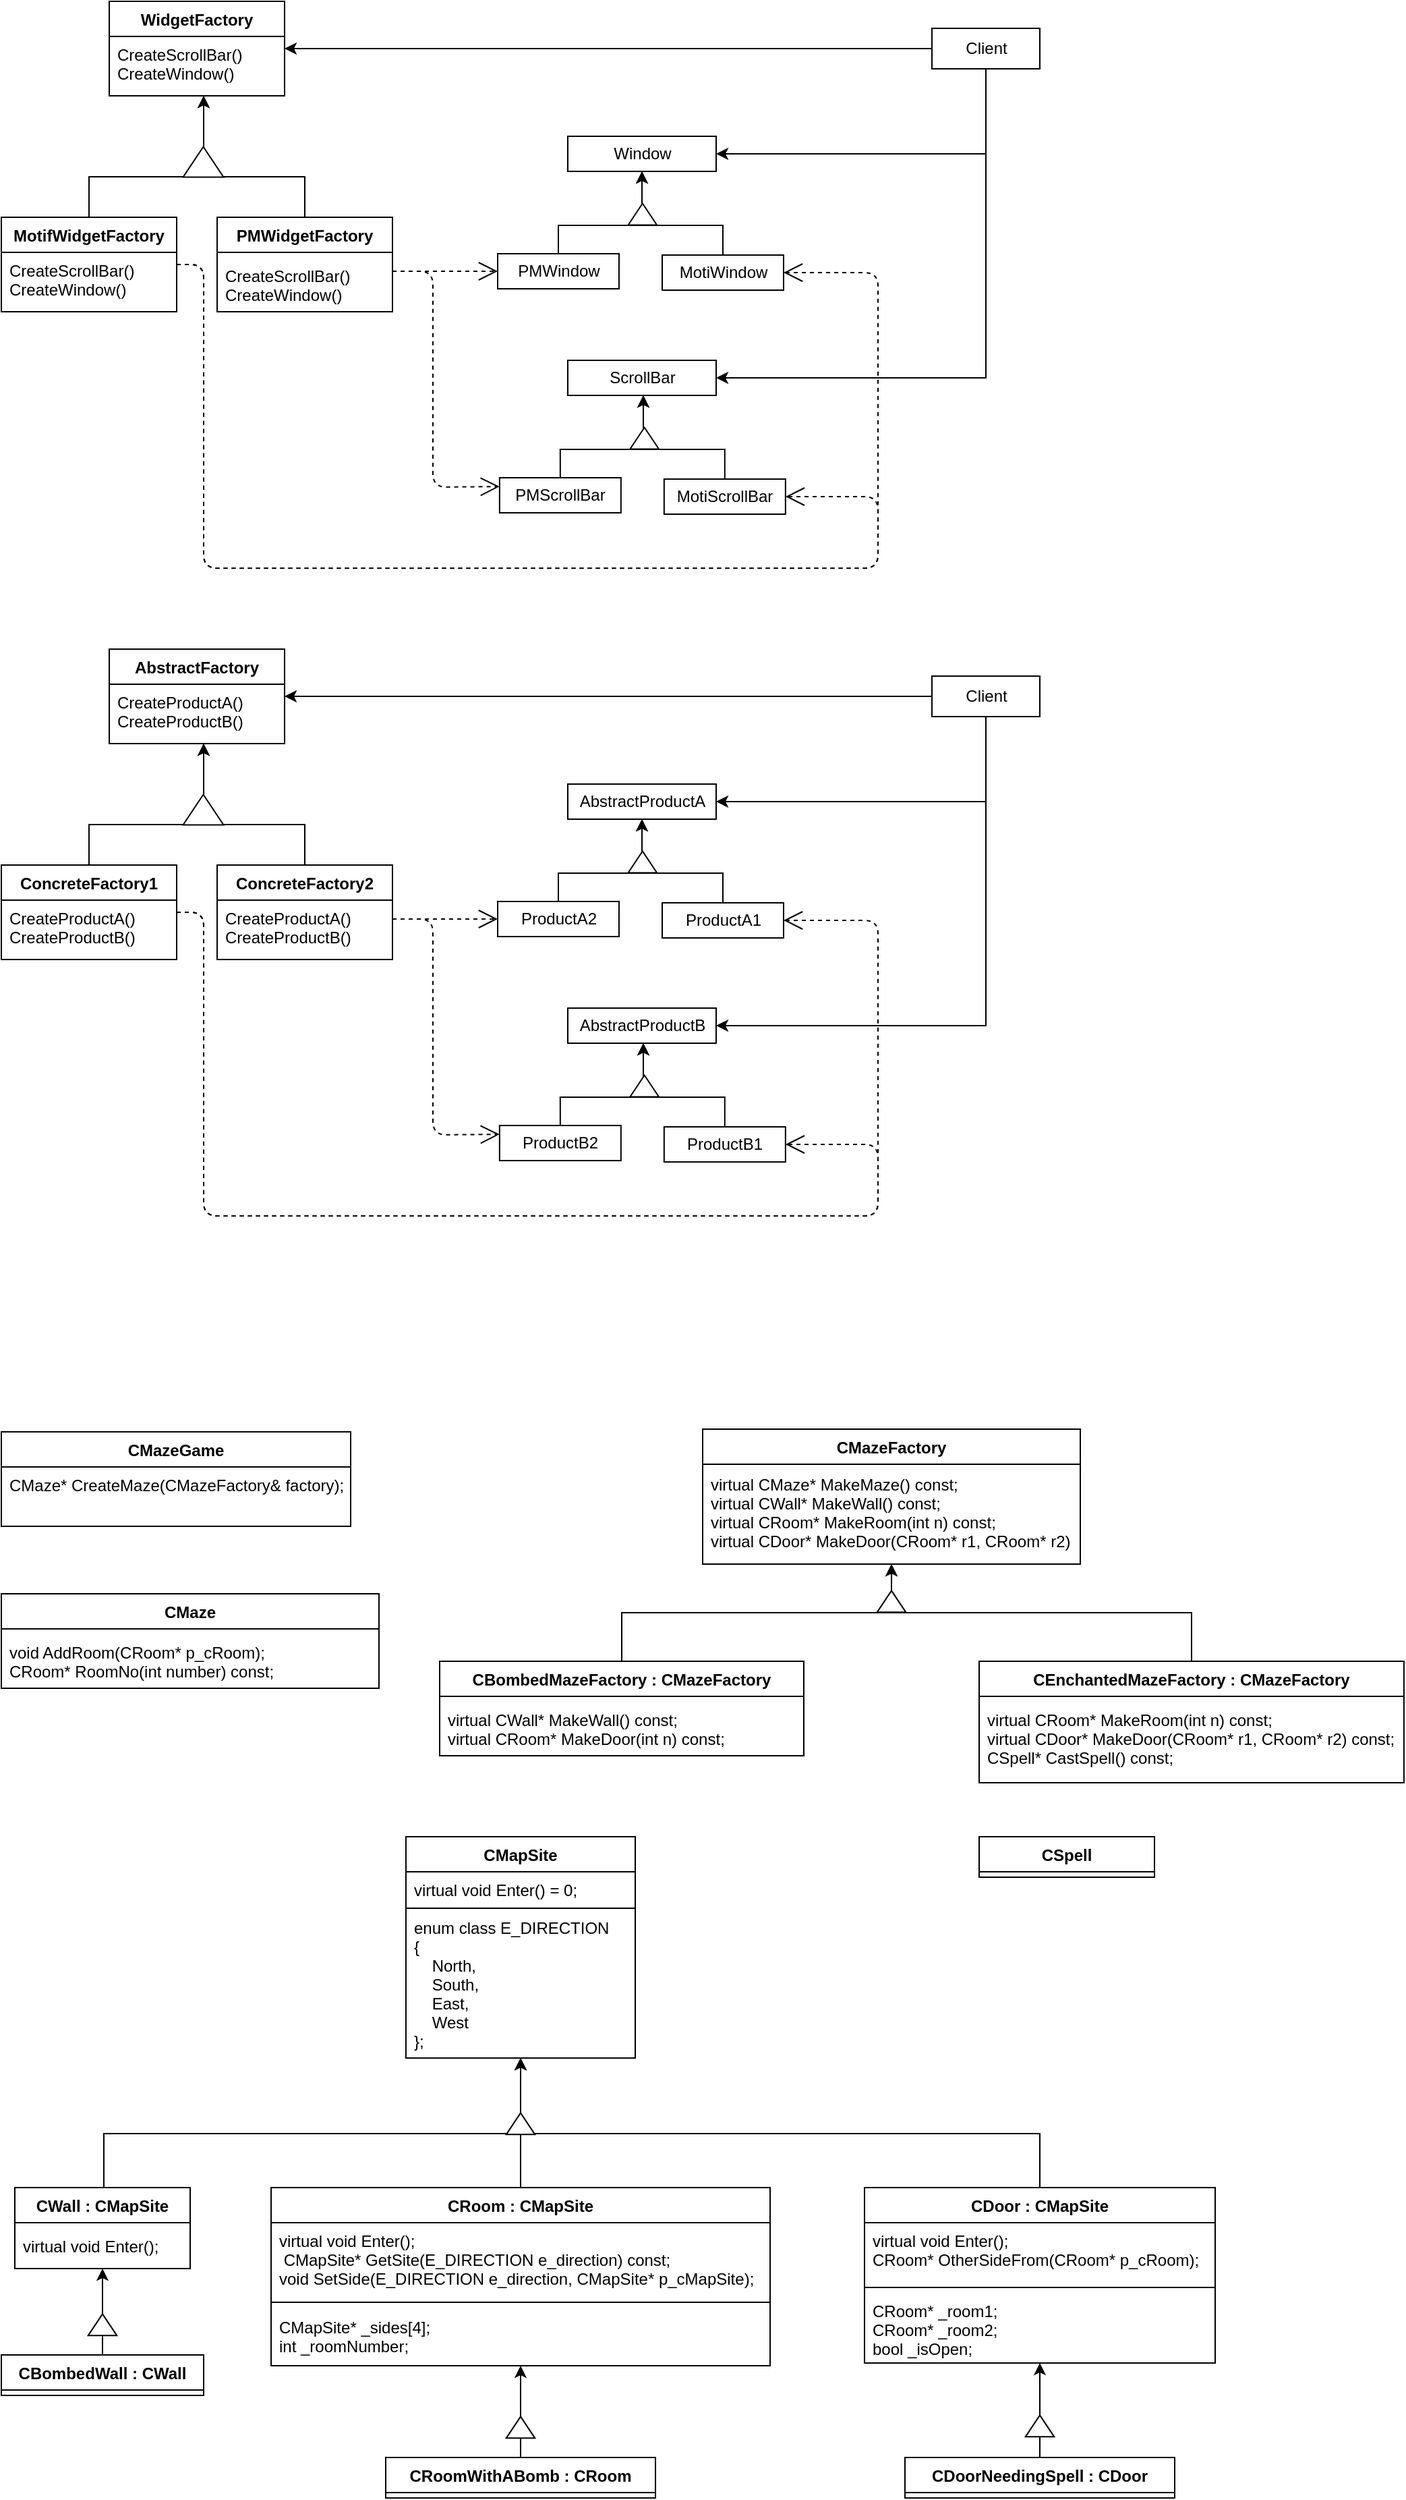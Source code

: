 <mxfile version="12.6.5" type="device"><diagram id="WYvDIRrpZJEHcriCVdlu" name="Page-1"><mxGraphModel dx="1422" dy="822" grid="1" gridSize="10" guides="1" tooltips="1" connect="1" arrows="1" fold="1" page="1" pageScale="1" pageWidth="827" pageHeight="1169" math="0" shadow="0"><root><mxCell id="0"/><mxCell id="1" parent="0"/><mxCell id="-OytmBLKuF7mOMC4bz4j-1" value="AbstractFactory" style="swimlane;fontStyle=1;align=center;verticalAlign=top;childLayout=stackLayout;horizontal=1;startSize=26;horizontalStack=0;resizeParent=1;resizeParentMax=0;resizeLast=0;collapsible=1;marginBottom=0;" parent="1" vertex="1"><mxGeometry x="121" y="520" width="130" height="70" as="geometry"/></mxCell><mxCell id="-OytmBLKuF7mOMC4bz4j-2" value="" style="edgeStyle=orthogonalEdgeStyle;rounded=0;orthogonalLoop=1;jettySize=auto;html=1;entryX=1;entryY=0.5;entryDx=0;entryDy=0;" parent="1" source="-OytmBLKuF7mOMC4bz4j-4" target="-OytmBLKuF7mOMC4bz4j-1" edge="1"><mxGeometry relative="1" as="geometry"><mxPoint x="341" y="530" as="targetPoint"/></mxGeometry></mxCell><mxCell id="-OytmBLKuF7mOMC4bz4j-3" value="" style="edgeStyle=orthogonalEdgeStyle;rounded=0;orthogonalLoop=1;jettySize=auto;html=1;entryX=1;entryY=0.5;entryDx=0;entryDy=0;" parent="1" source="-OytmBLKuF7mOMC4bz4j-4" target="-OytmBLKuF7mOMC4bz4j-12" edge="1"><mxGeometry relative="1" as="geometry"><mxPoint x="771" y="650" as="targetPoint"/><Array as="points"><mxPoint x="771" y="633"/></Array></mxGeometry></mxCell><mxCell id="-OytmBLKuF7mOMC4bz4j-4" value="Client" style="html=1;" parent="1" vertex="1"><mxGeometry x="731" y="540" width="80" height="30" as="geometry"/></mxCell><mxCell id="-OytmBLKuF7mOMC4bz4j-5" value="" style="edgeStyle=orthogonalEdgeStyle;rounded=0;orthogonalLoop=1;jettySize=auto;html=1;exitX=0.5;exitY=0;exitDx=0;exitDy=0;" parent="1" source="-OytmBLKuF7mOMC4bz4j-6" edge="1"><mxGeometry relative="1" as="geometry"><mxPoint x="191" y="590" as="targetPoint"/><Array as="points"><mxPoint x="106" y="650"/><mxPoint x="191" y="650"/></Array></mxGeometry></mxCell><mxCell id="-OytmBLKuF7mOMC4bz4j-6" value="ConcreteFactory1" style="swimlane;fontStyle=1;align=center;verticalAlign=top;childLayout=stackLayout;horizontal=1;startSize=26;horizontalStack=0;resizeParent=1;resizeParentMax=0;resizeLast=0;collapsible=1;marginBottom=0;" parent="1" vertex="1"><mxGeometry x="41" y="680" width="130" height="70" as="geometry"/></mxCell><mxCell id="-OytmBLKuF7mOMC4bz4j-7" value="ConcreteFactory2" style="swimlane;fontStyle=1;align=center;verticalAlign=top;childLayout=stackLayout;horizontal=1;startSize=26;horizontalStack=0;resizeParent=1;resizeParentMax=0;resizeLast=0;collapsible=1;marginBottom=0;" parent="1" vertex="1"><mxGeometry x="201" y="680" width="130" height="70" as="geometry"/></mxCell><mxCell id="-OytmBLKuF7mOMC4bz4j-8" value="CreateProductA()&#10;CreateProductB()" style="text;strokeColor=none;fillColor=none;align=left;verticalAlign=top;spacingLeft=4;spacingRight=4;overflow=hidden;rotatable=0;points=[[0,0.5],[1,0.5]];portConstraint=eastwest;" parent="1" vertex="1"><mxGeometry x="121" y="546" width="130" height="44" as="geometry"/></mxCell><mxCell id="-OytmBLKuF7mOMC4bz4j-9" value="" style="edgeStyle=orthogonalEdgeStyle;rounded=0;orthogonalLoop=1;jettySize=auto;html=1;exitX=0.5;exitY=0;exitDx=0;exitDy=0;" parent="1" source="-OytmBLKuF7mOMC4bz4j-7" edge="1"><mxGeometry relative="1" as="geometry"><mxPoint x="116" y="690" as="sourcePoint"/><mxPoint x="191" y="590" as="targetPoint"/><Array as="points"><mxPoint x="266" y="650"/><mxPoint x="191" y="650"/></Array></mxGeometry></mxCell><mxCell id="-OytmBLKuF7mOMC4bz4j-10" value="" style="triangle;whiteSpace=wrap;html=1;rotation=-90;" parent="1" vertex="1"><mxGeometry x="179.5" y="624" width="22.5" height="30" as="geometry"/></mxCell><mxCell id="-OytmBLKuF7mOMC4bz4j-11" value="" style="endArrow=open;endSize=12;dashed=1;html=1;entryX=0;entryY=0.5;entryDx=0;entryDy=0;" parent="1" target="-OytmBLKuF7mOMC4bz4j-15" edge="1"><mxGeometry x="0.125" y="10" width="160" relative="1" as="geometry"><mxPoint x="331" y="720" as="sourcePoint"/><mxPoint x="179.5" y="910" as="targetPoint"/><mxPoint as="offset"/></mxGeometry></mxCell><mxCell id="-OytmBLKuF7mOMC4bz4j-12" value="AbstractProductA" style="html=1;" parent="1" vertex="1"><mxGeometry x="461" y="620" width="110" height="26" as="geometry"/></mxCell><mxCell id="-OytmBLKuF7mOMC4bz4j-13" value="" style="edgeStyle=orthogonalEdgeStyle;rounded=0;orthogonalLoop=1;jettySize=auto;html=1;entryX=1;entryY=0.5;entryDx=0;entryDy=0;exitX=0.5;exitY=1;exitDx=0;exitDy=0;" parent="1" source="-OytmBLKuF7mOMC4bz4j-4" target="-OytmBLKuF7mOMC4bz4j-14" edge="1"><mxGeometry relative="1" as="geometry"><mxPoint x="781" y="580" as="sourcePoint"/><mxPoint x="581" y="647" as="targetPoint"/><Array as="points"><mxPoint x="771" y="799"/></Array></mxGeometry></mxCell><mxCell id="-OytmBLKuF7mOMC4bz4j-14" value="AbstractProductB" style="html=1;" parent="1" vertex="1"><mxGeometry x="461" y="786" width="110" height="26" as="geometry"/></mxCell><mxCell id="-OytmBLKuF7mOMC4bz4j-15" value="ProductA2" style="html=1;" parent="1" vertex="1"><mxGeometry x="409" y="707" width="90" height="26" as="geometry"/></mxCell><mxCell id="-OytmBLKuF7mOMC4bz4j-16" value="ProductA1" style="html=1;" parent="1" vertex="1"><mxGeometry x="531" y="708" width="90" height="26" as="geometry"/></mxCell><mxCell id="-OytmBLKuF7mOMC4bz4j-17" value="" style="edgeStyle=orthogonalEdgeStyle;rounded=0;orthogonalLoop=1;jettySize=auto;html=1;exitX=0.5;exitY=0;exitDx=0;exitDy=0;entryX=0.5;entryY=1;entryDx=0;entryDy=0;" parent="1" source="-OytmBLKuF7mOMC4bz4j-15" target="-OytmBLKuF7mOMC4bz4j-12" edge="1"><mxGeometry relative="1" as="geometry"><mxPoint x="431" y="736" as="sourcePoint"/><mxPoint x="516" y="646" as="targetPoint"/><Array as="points"><mxPoint x="454" y="686"/><mxPoint x="516" y="686"/></Array></mxGeometry></mxCell><mxCell id="-OytmBLKuF7mOMC4bz4j-18" value="" style="edgeStyle=orthogonalEdgeStyle;rounded=0;orthogonalLoop=1;jettySize=auto;html=1;exitX=0.5;exitY=0;exitDx=0;exitDy=0;entryX=0.5;entryY=1;entryDx=0;entryDy=0;" parent="1" source="-OytmBLKuF7mOMC4bz4j-16" target="-OytmBLKuF7mOMC4bz4j-12" edge="1"><mxGeometry relative="1" as="geometry"><mxPoint x="591" y="736" as="sourcePoint"/><mxPoint x="516" y="646" as="targetPoint"/><Array as="points"><mxPoint x="576" y="686"/><mxPoint x="516" y="686"/></Array></mxGeometry></mxCell><mxCell id="-OytmBLKuF7mOMC4bz4j-19" value="" style="triangle;whiteSpace=wrap;html=1;rotation=-90;" parent="1" vertex="1"><mxGeometry x="508.42" y="667.08" width="16" height="21.33" as="geometry"/></mxCell><mxCell id="-OytmBLKuF7mOMC4bz4j-20" value="ProductB2" style="html=1;" parent="1" vertex="1"><mxGeometry x="410.42" y="873" width="90" height="26" as="geometry"/></mxCell><mxCell id="-OytmBLKuF7mOMC4bz4j-21" value="ProductB1" style="html=1;" parent="1" vertex="1"><mxGeometry x="532.42" y="874" width="90" height="26" as="geometry"/></mxCell><mxCell id="-OytmBLKuF7mOMC4bz4j-22" value="" style="edgeStyle=orthogonalEdgeStyle;rounded=0;orthogonalLoop=1;jettySize=auto;html=1;exitX=0.5;exitY=0;exitDx=0;exitDy=0;" parent="1" source="-OytmBLKuF7mOMC4bz4j-20" target="-OytmBLKuF7mOMC4bz4j-14" edge="1"><mxGeometry relative="1" as="geometry"><mxPoint x="432.42" y="902" as="sourcePoint"/><mxPoint x="517.42" y="812" as="targetPoint"/><Array as="points"><mxPoint x="455" y="852"/><mxPoint x="517" y="852"/></Array></mxGeometry></mxCell><mxCell id="-OytmBLKuF7mOMC4bz4j-23" value="" style="edgeStyle=orthogonalEdgeStyle;rounded=0;orthogonalLoop=1;jettySize=auto;html=1;exitX=0.5;exitY=0;exitDx=0;exitDy=0;" parent="1" source="-OytmBLKuF7mOMC4bz4j-21" target="-OytmBLKuF7mOMC4bz4j-14" edge="1"><mxGeometry relative="1" as="geometry"><mxPoint x="592.42" y="902" as="sourcePoint"/><mxPoint x="517" y="812" as="targetPoint"/><Array as="points"><mxPoint x="577" y="852"/><mxPoint x="517" y="852"/></Array></mxGeometry></mxCell><mxCell id="-OytmBLKuF7mOMC4bz4j-24" value="" style="triangle;whiteSpace=wrap;html=1;rotation=-90;" parent="1" vertex="1"><mxGeometry x="509.84" y="833.08" width="16" height="21.33" as="geometry"/></mxCell><mxCell id="-OytmBLKuF7mOMC4bz4j-25" value="" style="endArrow=open;endSize=12;dashed=1;html=1;entryX=1;entryY=0.5;entryDx=0;entryDy=0;exitX=1;exitY=0.5;exitDx=0;exitDy=0;" parent="1" source="-OytmBLKuF7mOMC4bz4j-6" target="-OytmBLKuF7mOMC4bz4j-16" edge="1"><mxGeometry x="0.125" y="10" width="160" relative="1" as="geometry"><mxPoint x="171" y="820" as="sourcePoint"/><mxPoint x="186" y="1040" as="targetPoint"/><mxPoint as="offset"/><Array as="points"><mxPoint x="191" y="715"/><mxPoint x="191" y="940"/><mxPoint x="691" y="940"/><mxPoint x="691" y="721"/></Array></mxGeometry></mxCell><mxCell id="-OytmBLKuF7mOMC4bz4j-26" value="CreateProductA()&#10;CreateProductB()" style="text;strokeColor=none;fillColor=none;align=left;verticalAlign=top;spacingLeft=4;spacingRight=4;overflow=hidden;rotatable=0;points=[[0,0.5],[1,0.5]];portConstraint=eastwest;" parent="1" vertex="1"><mxGeometry x="41" y="706" width="130" height="44" as="geometry"/></mxCell><mxCell id="-OytmBLKuF7mOMC4bz4j-27" value="" style="endArrow=open;endSize=12;dashed=1;html=1;entryX=1;entryY=0.5;entryDx=0;entryDy=0;exitX=1;exitY=0.5;exitDx=0;exitDy=0;" parent="1" source="-OytmBLKuF7mOMC4bz4j-6" target="-OytmBLKuF7mOMC4bz4j-21" edge="1"><mxGeometry x="0.125" y="10" width="160" relative="1" as="geometry"><mxPoint x="181" y="725" as="sourcePoint"/><mxPoint x="631" y="735" as="targetPoint"/><mxPoint as="offset"/><Array as="points"><mxPoint x="191" y="715"/><mxPoint x="191" y="940"/><mxPoint x="691" y="940"/><mxPoint x="691" y="887"/></Array></mxGeometry></mxCell><mxCell id="-OytmBLKuF7mOMC4bz4j-28" value="CreateProductA()&#10;CreateProductB()" style="text;strokeColor=none;fillColor=none;align=left;verticalAlign=top;spacingLeft=4;spacingRight=4;overflow=hidden;rotatable=0;points=[[0,0.5],[1,0.5]];portConstraint=eastwest;" parent="1" vertex="1"><mxGeometry x="201" y="706" width="130" height="44" as="geometry"/></mxCell><mxCell id="-OytmBLKuF7mOMC4bz4j-29" value="" style="endArrow=open;endSize=12;dashed=1;html=1;entryX=0;entryY=0.25;entryDx=0;entryDy=0;" parent="1" target="-OytmBLKuF7mOMC4bz4j-20" edge="1"><mxGeometry x="0.125" y="10" width="160" relative="1" as="geometry"><mxPoint x="331" y="720" as="sourcePoint"/><mxPoint x="419" y="730" as="targetPoint"/><mxPoint as="offset"/><Array as="points"><mxPoint x="361" y="720"/><mxPoint x="361" y="880"/></Array></mxGeometry></mxCell><mxCell id="EWO7TL9kojjKAbpboiZE-7" value="" style="group" parent="1" vertex="1" connectable="0"><mxGeometry x="41" y="1100" width="259" height="70" as="geometry"/></mxCell><mxCell id="EWO7TL9kojjKAbpboiZE-1" value="CMazeGame" style="swimlane;fontStyle=1;align=center;verticalAlign=top;childLayout=stackLayout;horizontal=1;startSize=26;horizontalStack=0;resizeParent=1;resizeParentMax=0;resizeLast=0;collapsible=1;marginBottom=0;" parent="EWO7TL9kojjKAbpboiZE-7" vertex="1"><mxGeometry width="259" height="70" as="geometry"/></mxCell><mxCell id="EWO7TL9kojjKAbpboiZE-2" value="CMaze* CreateMaze(CMazeFactory&amp; factory);" style="text;strokeColor=none;fillColor=none;align=left;verticalAlign=top;spacingLeft=4;spacingRight=4;overflow=hidden;rotatable=0;points=[[0,0.5],[1,0.5]];portConstraint=eastwest;" parent="EWO7TL9kojjKAbpboiZE-7" vertex="1"><mxGeometry y="26" width="259" height="44" as="geometry"/></mxCell><mxCell id="EWO7TL9kojjKAbpboiZE-8" value="" style="group" parent="1" vertex="1" connectable="0"><mxGeometry x="561" y="1098" width="280" height="100" as="geometry"/></mxCell><mxCell id="EWO7TL9kojjKAbpboiZE-9" value="CMazeFactory" style="swimlane;fontStyle=1;align=center;verticalAlign=top;childLayout=stackLayout;horizontal=1;startSize=26;horizontalStack=0;resizeParent=1;resizeParentMax=0;resizeLast=0;collapsible=1;marginBottom=0;" parent="EWO7TL9kojjKAbpboiZE-8" vertex="1"><mxGeometry width="280" height="100.0" as="geometry"/></mxCell><mxCell id="EWO7TL9kojjKAbpboiZE-11" value="" style="group" parent="1" vertex="1" connectable="0"><mxGeometry x="41" y="1220" width="280" height="70" as="geometry"/></mxCell><mxCell id="EWO7TL9kojjKAbpboiZE-12" value="CMaze" style="swimlane;fontStyle=1;align=center;verticalAlign=top;childLayout=stackLayout;horizontal=1;startSize=26;horizontalStack=0;resizeParent=1;resizeParentMax=0;resizeLast=0;collapsible=1;marginBottom=0;" parent="EWO7TL9kojjKAbpboiZE-11" vertex="1"><mxGeometry width="280" height="70" as="geometry"/></mxCell><mxCell id="EWO7TL9kojjKAbpboiZE-13" value="&#9;void AddRoom(CRoom* p_cRoom);&#10;&#9;CRoom* RoomNo(int number) const;" style="text;strokeColor=none;fillColor=none;align=left;verticalAlign=top;spacingLeft=4;spacingRight=4;overflow=hidden;rotatable=0;points=[[0,0.5],[1,0.5]];portConstraint=eastwest;" parent="EWO7TL9kojjKAbpboiZE-11" vertex="1"><mxGeometry y="30" width="280" height="40" as="geometry"/></mxCell><mxCell id="EWO7TL9kojjKAbpboiZE-17" value="CMapSite" style="swimlane;fontStyle=1;align=center;verticalAlign=top;childLayout=stackLayout;horizontal=1;startSize=26;horizontalStack=0;resizeParent=1;resizeParentMax=0;resizeLast=0;collapsible=1;marginBottom=0;" parent="1" vertex="1"><mxGeometry x="341" y="1400" width="170" height="164" as="geometry"/></mxCell><mxCell id="EWO7TL9kojjKAbpboiZE-18" value="virtual void Enter() = 0;" style="text;strokeColor=none;fillColor=none;align=left;verticalAlign=top;spacingLeft=4;spacingRight=4;overflow=hidden;rotatable=0;points=[[0,0.5],[1,0.5]];portConstraint=eastwest;" parent="EWO7TL9kojjKAbpboiZE-17" vertex="1"><mxGeometry y="26" width="170" height="26" as="geometry"/></mxCell><mxCell id="EWO7TL9kojjKAbpboiZE-19" value="" style="line;strokeWidth=1;fillColor=none;align=left;verticalAlign=middle;spacingTop=-1;spacingLeft=3;spacingRight=3;rotatable=0;labelPosition=right;points=[];portConstraint=eastwest;" parent="EWO7TL9kojjKAbpboiZE-17" vertex="1"><mxGeometry y="52" width="170" height="2" as="geometry"/></mxCell><mxCell id="EWO7TL9kojjKAbpboiZE-20" value="enum class E_DIRECTION&#10;{&#10;    North,&#10;    South,&#10;    East,&#10;    West&#10;};" style="text;strokeColor=none;fillColor=none;align=left;verticalAlign=top;spacingLeft=4;spacingRight=4;overflow=hidden;rotatable=0;points=[[0,0.5],[1,0.5]];portConstraint=eastwest;" parent="EWO7TL9kojjKAbpboiZE-17" vertex="1"><mxGeometry y="54" width="170" height="110" as="geometry"/></mxCell><mxCell id="EWO7TL9kojjKAbpboiZE-29" value="" style="group" parent="1" vertex="1" connectable="0"><mxGeometry x="51" y="1660" width="130" height="60" as="geometry"/></mxCell><mxCell id="EWO7TL9kojjKAbpboiZE-25" value="" style="group" parent="EWO7TL9kojjKAbpboiZE-29" vertex="1" connectable="0"><mxGeometry width="130" height="60" as="geometry"/></mxCell><mxCell id="EWO7TL9kojjKAbpboiZE-26" value="CWall : CMapSite" style="swimlane;fontStyle=1;align=center;verticalAlign=top;childLayout=stackLayout;horizontal=1;startSize=26;horizontalStack=0;resizeParent=1;resizeParentMax=0;resizeLast=0;collapsible=1;marginBottom=0;" parent="EWO7TL9kojjKAbpboiZE-25" vertex="1"><mxGeometry width="130" height="60" as="geometry"/></mxCell><mxCell id="EWO7TL9kojjKAbpboiZE-84" value="" style="edgeStyle=orthogonalEdgeStyle;rounded=0;orthogonalLoop=1;jettySize=auto;html=1;entryX=0.5;entryY=1;entryDx=0;entryDy=0;" parent="1" source="EWO7TL9kojjKAbpboiZE-35" target="EWO7TL9kojjKAbpboiZE-17" edge="1"><mxGeometry relative="1" as="geometry"><mxPoint x="426" y="1580" as="targetPoint"/><Array as="points"><mxPoint x="426" y="1600"/><mxPoint x="426" y="1600"/></Array></mxGeometry></mxCell><mxCell id="EWO7TL9kojjKAbpboiZE-35" value="CRoom : CMapSite" style="swimlane;fontStyle=1;align=center;verticalAlign=top;childLayout=stackLayout;horizontal=1;startSize=26;horizontalStack=0;resizeParent=1;resizeParentMax=0;resizeLast=0;collapsible=1;marginBottom=0;" parent="1" vertex="1"><mxGeometry x="241" y="1660" width="370" height="132" as="geometry"/></mxCell><mxCell id="EWO7TL9kojjKAbpboiZE-36" value="virtual void Enter();&#10; CMapSite* GetSite(E_DIRECTION e_direction) const;&#10;&#9;void SetSide(E_DIRECTION e_direction, CMapSite* p_cMapSite);" style="text;strokeColor=none;fillColor=none;align=left;verticalAlign=top;spacingLeft=4;spacingRight=4;overflow=hidden;rotatable=0;points=[[0,0.5],[1,0.5]];portConstraint=eastwest;" parent="EWO7TL9kojjKAbpboiZE-35" vertex="1"><mxGeometry y="26" width="370" height="54" as="geometry"/></mxCell><mxCell id="EWO7TL9kojjKAbpboiZE-37" value="" style="line;strokeWidth=1;fillColor=none;align=left;verticalAlign=middle;spacingTop=-1;spacingLeft=3;spacingRight=3;rotatable=0;labelPosition=right;points=[];portConstraint=eastwest;" parent="EWO7TL9kojjKAbpboiZE-35" vertex="1"><mxGeometry y="80" width="370" height="10" as="geometry"/></mxCell><mxCell id="EWO7TL9kojjKAbpboiZE-38" value="&#9;CMapSite* _sides[4];&#10;&#9;int _roomNumber;" style="text;strokeColor=none;fillColor=none;align=left;verticalAlign=top;spacingLeft=4;spacingRight=4;overflow=hidden;rotatable=0;points=[[0,0.5],[1,0.5]];portConstraint=eastwest;" parent="EWO7TL9kojjKAbpboiZE-35" vertex="1"><mxGeometry y="90" width="370" height="42" as="geometry"/></mxCell><mxCell id="EWO7TL9kojjKAbpboiZE-43" value="" style="group" parent="1" vertex="1" connectable="0"><mxGeometry x="326" y="1860" width="200" height="30" as="geometry"/></mxCell><mxCell id="EWO7TL9kojjKAbpboiZE-44" value="CRoomWithABomb : CRoom" style="swimlane;fontStyle=1;align=center;verticalAlign=top;childLayout=stackLayout;horizontal=1;startSize=26;horizontalStack=0;resizeParent=1;resizeParentMax=0;resizeLast=0;collapsible=1;marginBottom=0;" parent="EWO7TL9kojjKAbpboiZE-43" vertex="1"><mxGeometry width="200" height="30" as="geometry"/></mxCell><mxCell id="EWO7TL9kojjKAbpboiZE-48" value="" style="group" parent="1" vertex="1" connectable="0"><mxGeometry x="711" y="1860" width="200" height="30" as="geometry"/></mxCell><mxCell id="EWO7TL9kojjKAbpboiZE-49" value="CDoorNeedingSpell : CDoor" style="swimlane;fontStyle=1;align=center;verticalAlign=top;childLayout=stackLayout;horizontal=1;startSize=26;horizontalStack=0;resizeParent=1;resizeParentMax=0;resizeLast=0;collapsible=1;marginBottom=0;" parent="EWO7TL9kojjKAbpboiZE-48" vertex="1"><mxGeometry width="200" height="30" as="geometry"/></mxCell><mxCell id="EWO7TL9kojjKAbpboiZE-89" value="" style="edgeStyle=orthogonalEdgeStyle;rounded=0;orthogonalLoop=1;jettySize=auto;html=1;entryX=0.5;entryY=1;entryDx=0;entryDy=0;exitX=0.5;exitY=0;exitDx=0;exitDy=0;" parent="1" source="EWO7TL9kojjKAbpboiZE-50" target="EWO7TL9kojjKAbpboiZE-17" edge="1"><mxGeometry relative="1" as="geometry"><mxPoint x="811" y="1580" as="targetPoint"/><Array as="points"><mxPoint x="811" y="1620"/><mxPoint x="426" y="1620"/></Array></mxGeometry></mxCell><mxCell id="EWO7TL9kojjKAbpboiZE-50" value="CDoor : CMapSite" style="swimlane;fontStyle=1;align=center;verticalAlign=top;childLayout=stackLayout;horizontal=1;startSize=26;horizontalStack=0;resizeParent=1;resizeParentMax=0;resizeLast=0;collapsible=1;marginBottom=0;" parent="1" vertex="1"><mxGeometry x="681" y="1660" width="260" height="130" as="geometry"/></mxCell><mxCell id="EWO7TL9kojjKAbpboiZE-51" value="&#9;virtual void Enter();&#10;&#9;CRoom* OtherSideFrom(CRoom* p_cRoom);" style="text;strokeColor=none;fillColor=none;align=left;verticalAlign=top;spacingLeft=4;spacingRight=4;overflow=hidden;rotatable=0;points=[[0,0.5],[1,0.5]];portConstraint=eastwest;" parent="EWO7TL9kojjKAbpboiZE-50" vertex="1"><mxGeometry y="26" width="260" height="44" as="geometry"/></mxCell><mxCell id="EWO7TL9kojjKAbpboiZE-52" value="" style="line;strokeWidth=1;fillColor=none;align=left;verticalAlign=middle;spacingTop=-1;spacingLeft=3;spacingRight=3;rotatable=0;labelPosition=right;points=[];portConstraint=eastwest;" parent="EWO7TL9kojjKAbpboiZE-50" vertex="1"><mxGeometry y="70" width="260" height="8" as="geometry"/></mxCell><mxCell id="EWO7TL9kojjKAbpboiZE-53" value="&#9;CRoom* _room1;&#10;&#9;CRoom* _room2;&#10;&#9;bool _isOpen;" style="text;strokeColor=none;fillColor=none;align=left;verticalAlign=top;spacingLeft=4;spacingRight=4;overflow=hidden;rotatable=0;points=[[0,0.5],[1,0.5]];portConstraint=eastwest;" parent="EWO7TL9kojjKAbpboiZE-50" vertex="1"><mxGeometry y="78" width="260" height="52" as="geometry"/></mxCell><mxCell id="EWO7TL9kojjKAbpboiZE-56" value="" style="group" parent="1" vertex="1" connectable="0"><mxGeometry x="42" y="1780" width="150" height="30" as="geometry"/></mxCell><mxCell id="EWO7TL9kojjKAbpboiZE-57" value="CBombedWall : CWall" style="swimlane;fontStyle=1;align=center;verticalAlign=top;childLayout=stackLayout;horizontal=1;startSize=26;horizontalStack=0;resizeParent=1;resizeParentMax=0;resizeLast=0;collapsible=1;marginBottom=0;" parent="EWO7TL9kojjKAbpboiZE-56" vertex="1"><mxGeometry x="-1" y="4" width="150" height="30" as="geometry"/></mxCell><mxCell id="EWO7TL9kojjKAbpboiZE-58" value="" style="group" parent="1" vertex="1" connectable="0"><mxGeometry x="366" y="1270" width="270" height="70" as="geometry"/></mxCell><mxCell id="EWO7TL9kojjKAbpboiZE-59" value="CBombedMazeFactory : CMazeFactory" style="swimlane;fontStyle=1;align=center;verticalAlign=top;childLayout=stackLayout;horizontal=1;startSize=26;horizontalStack=0;resizeParent=1;resizeParentMax=0;resizeLast=0;collapsible=1;marginBottom=0;" parent="EWO7TL9kojjKAbpboiZE-58" vertex="1"><mxGeometry width="270" height="70" as="geometry"/></mxCell><mxCell id="EWO7TL9kojjKAbpboiZE-60" value="virtual CWall* MakeWall() const;&#10;virtual CRoom* MakeDoor(int n) const;" style="text;strokeColor=none;fillColor=none;align=left;verticalAlign=top;spacingLeft=4;spacingRight=4;overflow=hidden;rotatable=0;points=[[0,0.5],[1,0.5]];portConstraint=eastwest;" parent="EWO7TL9kojjKAbpboiZE-58" vertex="1"><mxGeometry y="30" width="270" height="40" as="geometry"/></mxCell><mxCell id="EWO7TL9kojjKAbpboiZE-62" value="" style="edgeStyle=orthogonalEdgeStyle;rounded=0;orthogonalLoop=1;jettySize=auto;html=1;exitX=0.5;exitY=0;exitDx=0;exitDy=0;entryX=0.5;entryY=1;entryDx=0;entryDy=0;" parent="1" source="EWO7TL9kojjKAbpboiZE-59" target="EWO7TL9kojjKAbpboiZE-9" edge="1"><mxGeometry relative="1" as="geometry"><mxPoint x="441" y="1240" as="targetPoint"/><Array as="points"/></mxGeometry></mxCell><mxCell id="EWO7TL9kojjKAbpboiZE-10" value="&#9;virtual CMaze* MakeMaze() const;&#10;&#9;virtual CWall* MakeWall() const;&#10;&#9;virtual CRoom* MakeRoom(int n) const;&#10;&#9;virtual CDoor* MakeDoor(CRoom* r1, CRoom* r2) const;" style="text;strokeColor=none;fillColor=none;align=left;verticalAlign=top;spacingLeft=4;spacingRight=4;overflow=hidden;rotatable=0;points=[[0,0.5],[1,0.5]];portConstraint=eastwest;" parent="1" vertex="1"><mxGeometry x="561" y="1125.273" width="280" height="72.727" as="geometry"/></mxCell><mxCell id="EWO7TL9kojjKAbpboiZE-27" value="virtual void Enter();" style="text;strokeColor=none;fillColor=none;align=left;verticalAlign=top;spacingLeft=4;spacingRight=4;overflow=hidden;rotatable=0;points=[[0,0.5],[1,0.5]];portConstraint=eastwest;" parent="1" vertex="1"><mxGeometry x="51" y="1690" width="130" height="30" as="geometry"/></mxCell><mxCell id="EWO7TL9kojjKAbpboiZE-75" value="" style="edgeStyle=orthogonalEdgeStyle;rounded=0;orthogonalLoop=1;jettySize=auto;html=1;entryX=0.5;entryY=1;entryDx=0;entryDy=0;" parent="1" source="EWO7TL9kojjKAbpboiZE-57" target="EWO7TL9kojjKAbpboiZE-26" edge="1"><mxGeometry relative="1" as="geometry"/></mxCell><mxCell id="EWO7TL9kojjKAbpboiZE-76" value="" style="triangle;whiteSpace=wrap;html=1;rotation=-90;" parent="1" vertex="1"><mxGeometry x="108.0" y="1751" width="16" height="21.33" as="geometry"/></mxCell><mxCell id="EWO7TL9kojjKAbpboiZE-77" value="" style="edgeStyle=orthogonalEdgeStyle;rounded=0;orthogonalLoop=1;jettySize=auto;html=1;exitX=0.5;exitY=0;exitDx=0;exitDy=0;entryX=0.5;entryY=1;entryDx=0;entryDy=0;" parent="1" source="EWO7TL9kojjKAbpboiZE-26" target="EWO7TL9kojjKAbpboiZE-17" edge="1"><mxGeometry relative="1" as="geometry"><mxPoint x="192" y="1630" as="sourcePoint"/><mxPoint x="441" y="1610" as="targetPoint"/><Array as="points"><mxPoint x="117" y="1660"/><mxPoint x="117" y="1620"/><mxPoint x="426" y="1620"/></Array></mxGeometry></mxCell><mxCell id="EWO7TL9kojjKAbpboiZE-90" value="" style="triangle;whiteSpace=wrap;html=1;rotation=-90;" parent="1" vertex="1"><mxGeometry x="418.0" y="1602" width="16" height="21.33" as="geometry"/></mxCell><mxCell id="EWO7TL9kojjKAbpboiZE-30" value="CSpell" style="swimlane;fontStyle=1;align=center;verticalAlign=top;childLayout=stackLayout;horizontal=1;startSize=26;horizontalStack=0;resizeParent=1;resizeParentMax=0;resizeLast=0;collapsible=1;marginBottom=0;" parent="1" vertex="1"><mxGeometry x="766" y="1400" width="130" height="30" as="geometry"/></mxCell><mxCell id="EWO7TL9kojjKAbpboiZE-95" value="" style="edgeStyle=orthogonalEdgeStyle;rounded=0;orthogonalLoop=1;jettySize=auto;html=1;entryX=0.5;entryY=1;entryDx=0;entryDy=0;" parent="1" source="EWO7TL9kojjKAbpboiZE-44" target="EWO7TL9kojjKAbpboiZE-35" edge="1"><mxGeometry relative="1" as="geometry"><mxPoint x="432.42" y="1820" as="targetPoint"/></mxGeometry></mxCell><mxCell id="EWO7TL9kojjKAbpboiZE-96" value="" style="triangle;whiteSpace=wrap;html=1;rotation=-90;" parent="1" vertex="1"><mxGeometry x="418.0" y="1827" width="16" height="21.33" as="geometry"/></mxCell><mxCell id="EWO7TL9kojjKAbpboiZE-98" value="" style="edgeStyle=orthogonalEdgeStyle;rounded=0;orthogonalLoop=1;jettySize=auto;html=1;entryX=0.5;entryY=1;entryDx=0;entryDy=0;" parent="1" source="EWO7TL9kojjKAbpboiZE-49" target="EWO7TL9kojjKAbpboiZE-50" edge="1"><mxGeometry relative="1" as="geometry"><mxPoint x="791" y="1880" as="targetPoint"/></mxGeometry></mxCell><mxCell id="EWO7TL9kojjKAbpboiZE-100" value="" style="triangle;whiteSpace=wrap;html=1;rotation=-90;" parent="1" vertex="1"><mxGeometry x="803.0" y="1826" width="16" height="21.33" as="geometry"/></mxCell><mxCell id="EWO7TL9kojjKAbpboiZE-103" value="" style="group" parent="1" vertex="1" connectable="0"><mxGeometry x="766" y="1270" width="315" height="90" as="geometry"/></mxCell><mxCell id="EWO7TL9kojjKAbpboiZE-104" value="CEnchantedMazeFactory : CMazeFactory" style="swimlane;fontStyle=1;align=center;verticalAlign=top;childLayout=stackLayout;horizontal=1;startSize=26;horizontalStack=0;resizeParent=1;resizeParentMax=0;resizeLast=0;collapsible=1;marginBottom=0;" parent="EWO7TL9kojjKAbpboiZE-103" vertex="1"><mxGeometry width="315" height="90" as="geometry"/></mxCell><mxCell id="EWO7TL9kojjKAbpboiZE-105" value="virtual CRoom* MakeRoom(int n) const;&#10;virtual CDoor* MakeDoor(CRoom* r1, CRoom* r2) const;&#10;&#9;CSpell* CastSpell() const;&#10;" style="text;strokeColor=none;fillColor=none;align=left;verticalAlign=top;spacingLeft=4;spacingRight=4;overflow=hidden;rotatable=0;points=[[0,0.5],[1,0.5]];portConstraint=eastwest;" parent="EWO7TL9kojjKAbpboiZE-103" vertex="1"><mxGeometry y="30.001" width="315" height="51.429" as="geometry"/></mxCell><mxCell id="EWO7TL9kojjKAbpboiZE-106" value="" style="edgeStyle=orthogonalEdgeStyle;rounded=0;orthogonalLoop=1;jettySize=auto;html=1;exitX=0.5;exitY=0;exitDx=0;exitDy=0;entryX=0.5;entryY=1;entryDx=0;entryDy=0;" parent="1" source="EWO7TL9kojjKAbpboiZE-104" target="EWO7TL9kojjKAbpboiZE-9" edge="1"><mxGeometry relative="1" as="geometry"><mxPoint x="901" y="1200" as="targetPoint"/><Array as="points"/></mxGeometry></mxCell><mxCell id="EWO7TL9kojjKAbpboiZE-63" value="" style="triangle;whiteSpace=wrap;html=1;rotation=-90;" parent="1" vertex="1"><mxGeometry x="693.0" y="1215" width="16" height="21.33" as="geometry"/></mxCell><mxCell id="hc083sZ09slwE0FJspoI-1" value="WidgetFactory" style="swimlane;fontStyle=1;align=center;verticalAlign=top;childLayout=stackLayout;horizontal=1;startSize=26;horizontalStack=0;resizeParent=1;resizeParentMax=0;resizeLast=0;collapsible=1;marginBottom=0;" vertex="1" parent="1"><mxGeometry x="121" y="40" width="130" height="70" as="geometry"/></mxCell><mxCell id="hc083sZ09slwE0FJspoI-2" value="" style="edgeStyle=orthogonalEdgeStyle;rounded=0;orthogonalLoop=1;jettySize=auto;html=1;entryX=1;entryY=0.5;entryDx=0;entryDy=0;" edge="1" parent="1" source="hc083sZ09slwE0FJspoI-4" target="hc083sZ09slwE0FJspoI-1"><mxGeometry relative="1" as="geometry"><mxPoint x="341" y="50" as="targetPoint"/></mxGeometry></mxCell><mxCell id="hc083sZ09slwE0FJspoI-3" value="" style="edgeStyle=orthogonalEdgeStyle;rounded=0;orthogonalLoop=1;jettySize=auto;html=1;entryX=1;entryY=0.5;entryDx=0;entryDy=0;" edge="1" parent="1" source="hc083sZ09slwE0FJspoI-4" target="hc083sZ09slwE0FJspoI-12"><mxGeometry relative="1" as="geometry"><mxPoint x="771" y="170" as="targetPoint"/><Array as="points"><mxPoint x="771" y="153"/></Array></mxGeometry></mxCell><mxCell id="hc083sZ09slwE0FJspoI-4" value="Client" style="html=1;" vertex="1" parent="1"><mxGeometry x="731" y="60" width="80" height="30" as="geometry"/></mxCell><mxCell id="hc083sZ09slwE0FJspoI-5" value="" style="edgeStyle=orthogonalEdgeStyle;rounded=0;orthogonalLoop=1;jettySize=auto;html=1;exitX=0.5;exitY=0;exitDx=0;exitDy=0;" edge="1" parent="1" source="hc083sZ09slwE0FJspoI-6"><mxGeometry relative="1" as="geometry"><mxPoint x="191" y="110" as="targetPoint"/><Array as="points"><mxPoint x="106" y="170"/><mxPoint x="191" y="170"/></Array></mxGeometry></mxCell><mxCell id="hc083sZ09slwE0FJspoI-6" value="MotifWidgetFactory" style="swimlane;fontStyle=1;align=center;verticalAlign=top;childLayout=stackLayout;horizontal=1;startSize=26;horizontalStack=0;resizeParent=1;resizeParentMax=0;resizeLast=0;collapsible=1;marginBottom=0;" vertex="1" parent="1"><mxGeometry x="41" y="200" width="130" height="70" as="geometry"/></mxCell><mxCell id="hc083sZ09slwE0FJspoI-7" value="PMWidgetFactory" style="swimlane;fontStyle=1;align=center;verticalAlign=top;childLayout=stackLayout;horizontal=1;startSize=26;horizontalStack=0;resizeParent=1;resizeParentMax=0;resizeLast=0;collapsible=1;marginBottom=0;" vertex="1" parent="1"><mxGeometry x="201" y="200" width="130" height="70" as="geometry"/></mxCell><mxCell id="hc083sZ09slwE0FJspoI-8" value="CreateScrollBar()&#10;CreateWindow()" style="text;strokeColor=none;fillColor=none;align=left;verticalAlign=top;spacingLeft=4;spacingRight=4;overflow=hidden;rotatable=0;points=[[0,0.5],[1,0.5]];portConstraint=eastwest;" vertex="1" parent="1"><mxGeometry x="121" y="66" width="130" height="44" as="geometry"/></mxCell><mxCell id="hc083sZ09slwE0FJspoI-9" value="" style="edgeStyle=orthogonalEdgeStyle;rounded=0;orthogonalLoop=1;jettySize=auto;html=1;exitX=0.5;exitY=0;exitDx=0;exitDy=0;" edge="1" parent="1" source="hc083sZ09slwE0FJspoI-7"><mxGeometry relative="1" as="geometry"><mxPoint x="116" y="210" as="sourcePoint"/><mxPoint x="191" y="110" as="targetPoint"/><Array as="points"><mxPoint x="266" y="170"/><mxPoint x="191" y="170"/></Array></mxGeometry></mxCell><mxCell id="hc083sZ09slwE0FJspoI-10" value="" style="triangle;whiteSpace=wrap;html=1;rotation=-90;" vertex="1" parent="1"><mxGeometry x="179.5" y="144" width="22.5" height="30" as="geometry"/></mxCell><mxCell id="hc083sZ09slwE0FJspoI-11" value="" style="endArrow=open;endSize=12;dashed=1;html=1;entryX=0;entryY=0.5;entryDx=0;entryDy=0;" edge="1" parent="1" target="hc083sZ09slwE0FJspoI-15"><mxGeometry x="0.125" y="10" width="160" relative="1" as="geometry"><mxPoint x="331" y="240" as="sourcePoint"/><mxPoint x="179.5" y="430" as="targetPoint"/><mxPoint as="offset"/></mxGeometry></mxCell><mxCell id="hc083sZ09slwE0FJspoI-12" value="Window" style="html=1;" vertex="1" parent="1"><mxGeometry x="461" y="140" width="110" height="26" as="geometry"/></mxCell><mxCell id="hc083sZ09slwE0FJspoI-13" value="" style="edgeStyle=orthogonalEdgeStyle;rounded=0;orthogonalLoop=1;jettySize=auto;html=1;entryX=1;entryY=0.5;entryDx=0;entryDy=0;exitX=0.5;exitY=1;exitDx=0;exitDy=0;" edge="1" parent="1" source="hc083sZ09slwE0FJspoI-4" target="hc083sZ09slwE0FJspoI-14"><mxGeometry relative="1" as="geometry"><mxPoint x="781" y="100" as="sourcePoint"/><mxPoint x="581" y="167" as="targetPoint"/><Array as="points"><mxPoint x="771" y="319"/></Array></mxGeometry></mxCell><mxCell id="hc083sZ09slwE0FJspoI-14" value="ScrollBar" style="html=1;" vertex="1" parent="1"><mxGeometry x="461" y="306" width="110" height="26" as="geometry"/></mxCell><mxCell id="hc083sZ09slwE0FJspoI-15" value="PMWindow" style="html=1;" vertex="1" parent="1"><mxGeometry x="409" y="227" width="90" height="26" as="geometry"/></mxCell><mxCell id="hc083sZ09slwE0FJspoI-16" value="MotiWindow" style="html=1;" vertex="1" parent="1"><mxGeometry x="531" y="228" width="90" height="26" as="geometry"/></mxCell><mxCell id="hc083sZ09slwE0FJspoI-17" value="" style="edgeStyle=orthogonalEdgeStyle;rounded=0;orthogonalLoop=1;jettySize=auto;html=1;exitX=0.5;exitY=0;exitDx=0;exitDy=0;entryX=0.5;entryY=1;entryDx=0;entryDy=0;" edge="1" parent="1" source="hc083sZ09slwE0FJspoI-15" target="hc083sZ09slwE0FJspoI-12"><mxGeometry relative="1" as="geometry"><mxPoint x="431" y="256" as="sourcePoint"/><mxPoint x="516" y="166" as="targetPoint"/><Array as="points"><mxPoint x="454" y="206"/><mxPoint x="516" y="206"/></Array></mxGeometry></mxCell><mxCell id="hc083sZ09slwE0FJspoI-18" value="" style="edgeStyle=orthogonalEdgeStyle;rounded=0;orthogonalLoop=1;jettySize=auto;html=1;exitX=0.5;exitY=0;exitDx=0;exitDy=0;entryX=0.5;entryY=1;entryDx=0;entryDy=0;" edge="1" parent="1" source="hc083sZ09slwE0FJspoI-16" target="hc083sZ09slwE0FJspoI-12"><mxGeometry relative="1" as="geometry"><mxPoint x="591" y="256" as="sourcePoint"/><mxPoint x="516" y="166" as="targetPoint"/><Array as="points"><mxPoint x="576" y="206"/><mxPoint x="516" y="206"/></Array></mxGeometry></mxCell><mxCell id="hc083sZ09slwE0FJspoI-19" value="" style="triangle;whiteSpace=wrap;html=1;rotation=-90;" vertex="1" parent="1"><mxGeometry x="508.42" y="187.08" width="16" height="21.33" as="geometry"/></mxCell><mxCell id="hc083sZ09slwE0FJspoI-20" value="PMScrollBar" style="html=1;" vertex="1" parent="1"><mxGeometry x="410.42" y="393" width="90" height="26" as="geometry"/></mxCell><mxCell id="hc083sZ09slwE0FJspoI-21" value="MotiScrollBar" style="html=1;" vertex="1" parent="1"><mxGeometry x="532.42" y="394" width="90" height="26" as="geometry"/></mxCell><mxCell id="hc083sZ09slwE0FJspoI-22" value="" style="edgeStyle=orthogonalEdgeStyle;rounded=0;orthogonalLoop=1;jettySize=auto;html=1;exitX=0.5;exitY=0;exitDx=0;exitDy=0;" edge="1" parent="1" source="hc083sZ09slwE0FJspoI-20" target="hc083sZ09slwE0FJspoI-14"><mxGeometry relative="1" as="geometry"><mxPoint x="432.42" y="422" as="sourcePoint"/><mxPoint x="517.42" y="332" as="targetPoint"/><Array as="points"><mxPoint x="455" y="372"/><mxPoint x="517" y="372"/></Array></mxGeometry></mxCell><mxCell id="hc083sZ09slwE0FJspoI-23" value="" style="edgeStyle=orthogonalEdgeStyle;rounded=0;orthogonalLoop=1;jettySize=auto;html=1;exitX=0.5;exitY=0;exitDx=0;exitDy=0;" edge="1" parent="1" source="hc083sZ09slwE0FJspoI-21" target="hc083sZ09slwE0FJspoI-14"><mxGeometry relative="1" as="geometry"><mxPoint x="592.42" y="422" as="sourcePoint"/><mxPoint x="517" y="332" as="targetPoint"/><Array as="points"><mxPoint x="577" y="372"/><mxPoint x="517" y="372"/></Array></mxGeometry></mxCell><mxCell id="hc083sZ09slwE0FJspoI-24" value="" style="triangle;whiteSpace=wrap;html=1;rotation=-90;" vertex="1" parent="1"><mxGeometry x="509.84" y="353.08" width="16" height="21.33" as="geometry"/></mxCell><mxCell id="hc083sZ09slwE0FJspoI-25" value="" style="endArrow=open;endSize=12;dashed=1;html=1;entryX=1;entryY=0.5;entryDx=0;entryDy=0;exitX=1;exitY=0.5;exitDx=0;exitDy=0;" edge="1" parent="1" source="hc083sZ09slwE0FJspoI-6" target="hc083sZ09slwE0FJspoI-16"><mxGeometry x="0.125" y="10" width="160" relative="1" as="geometry"><mxPoint x="171" y="340" as="sourcePoint"/><mxPoint x="186" y="560" as="targetPoint"/><mxPoint as="offset"/><Array as="points"><mxPoint x="191" y="235"/><mxPoint x="191" y="460"/><mxPoint x="691" y="460"/><mxPoint x="691" y="241"/></Array></mxGeometry></mxCell><mxCell id="hc083sZ09slwE0FJspoI-26" value="CreateScrollBar()&#10;CreateWindow()" style="text;strokeColor=none;fillColor=none;align=left;verticalAlign=top;spacingLeft=4;spacingRight=4;overflow=hidden;rotatable=0;points=[[0,0.5],[1,0.5]];portConstraint=eastwest;" vertex="1" parent="1"><mxGeometry x="41" y="226" width="130" height="44" as="geometry"/></mxCell><mxCell id="hc083sZ09slwE0FJspoI-27" value="" style="endArrow=open;endSize=12;dashed=1;html=1;entryX=1;entryY=0.5;entryDx=0;entryDy=0;exitX=1;exitY=0.5;exitDx=0;exitDy=0;" edge="1" parent="1" source="hc083sZ09slwE0FJspoI-6" target="hc083sZ09slwE0FJspoI-21"><mxGeometry x="0.125" y="10" width="160" relative="1" as="geometry"><mxPoint x="181" y="245" as="sourcePoint"/><mxPoint x="631" y="255" as="targetPoint"/><mxPoint as="offset"/><Array as="points"><mxPoint x="191" y="235"/><mxPoint x="191" y="460"/><mxPoint x="691" y="460"/><mxPoint x="691" y="407"/></Array></mxGeometry></mxCell><mxCell id="hc083sZ09slwE0FJspoI-28" value="CreateScrollBar()&#10;CreateWindow()" style="text;strokeColor=none;fillColor=none;align=left;verticalAlign=top;spacingLeft=4;spacingRight=4;overflow=hidden;rotatable=0;points=[[0,0.5],[1,0.5]];portConstraint=eastwest;" vertex="1" parent="1"><mxGeometry x="201" y="230" width="130" height="40" as="geometry"/></mxCell><mxCell id="hc083sZ09slwE0FJspoI-29" value="" style="endArrow=open;endSize=12;dashed=1;html=1;entryX=0;entryY=0.25;entryDx=0;entryDy=0;" edge="1" parent="1" target="hc083sZ09slwE0FJspoI-20"><mxGeometry x="0.125" y="10" width="160" relative="1" as="geometry"><mxPoint x="331" y="240" as="sourcePoint"/><mxPoint x="419" y="250" as="targetPoint"/><mxPoint as="offset"/><Array as="points"><mxPoint x="361" y="240"/><mxPoint x="361" y="400"/></Array></mxGeometry></mxCell></root></mxGraphModel></diagram></mxfile>